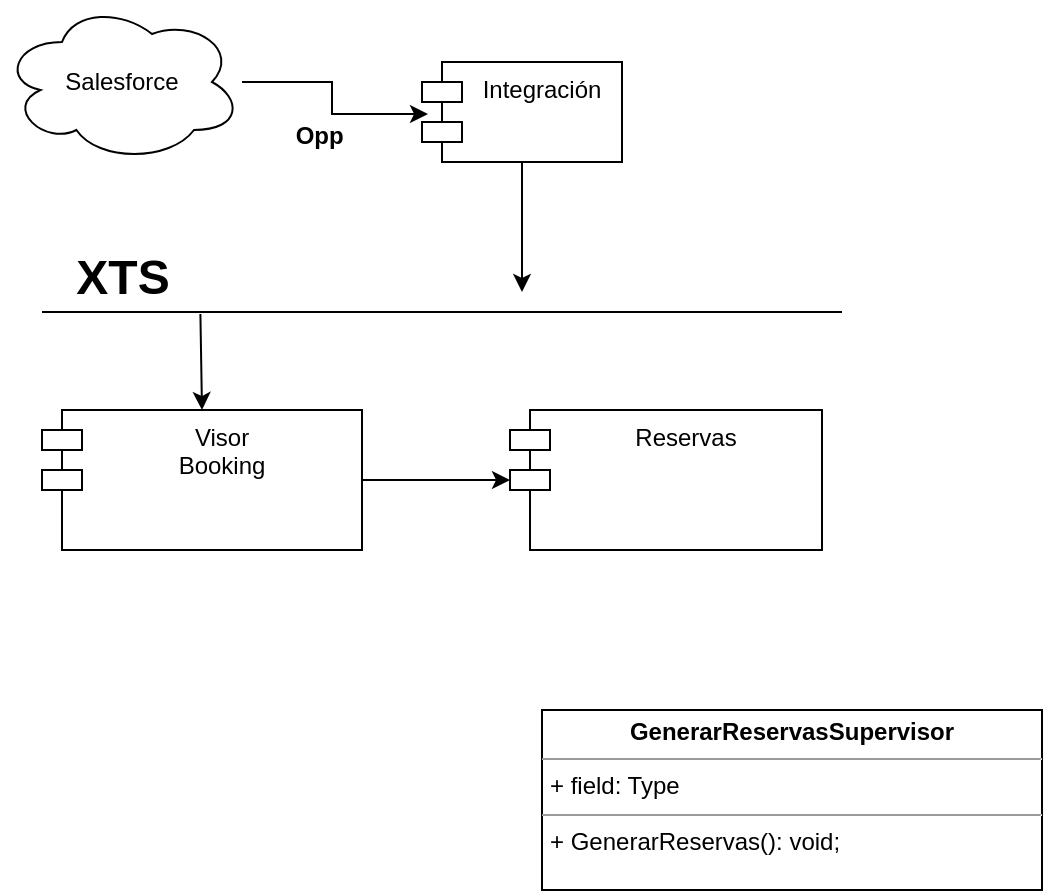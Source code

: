<mxfile version="23.0.2" type="device">
  <diagram name="Página-1" id="PYMxH9Rl1cGZMPKtF-ub">
    <mxGraphModel dx="1306" dy="854" grid="1" gridSize="10" guides="1" tooltips="1" connect="1" arrows="1" fold="1" page="1" pageScale="1" pageWidth="827" pageHeight="1169" math="0" shadow="0">
      <root>
        <mxCell id="0" />
        <mxCell id="1" parent="0" />
        <mxCell id="v7J90BLapNFsVzW8ZO-v-1" value="Salesforce" style="ellipse;shape=cloud;whiteSpace=wrap;html=1;" parent="1" vertex="1">
          <mxGeometry x="60" y="36" width="120" height="80" as="geometry" />
        </mxCell>
        <mxCell id="v7J90BLapNFsVzW8ZO-v-9" style="edgeStyle=orthogonalEdgeStyle;rounded=0;orthogonalLoop=1;jettySize=auto;html=1;" parent="1" source="v7J90BLapNFsVzW8ZO-v-2" edge="1">
          <mxGeometry relative="1" as="geometry">
            <mxPoint x="320" y="181" as="targetPoint" />
          </mxGeometry>
        </mxCell>
        <mxCell id="v7J90BLapNFsVzW8ZO-v-2" value="Integración" style="shape=module;align=left;spacingLeft=20;align=center;verticalAlign=top;whiteSpace=wrap;html=1;" parent="1" vertex="1">
          <mxGeometry x="270" y="66" width="100" height="50" as="geometry" />
        </mxCell>
        <mxCell id="v7J90BLapNFsVzW8ZO-v-4" style="edgeStyle=orthogonalEdgeStyle;rounded=0;orthogonalLoop=1;jettySize=auto;html=1;entryX=0.03;entryY=0.52;entryDx=0;entryDy=0;entryPerimeter=0;" parent="1" source="v7J90BLapNFsVzW8ZO-v-1" target="v7J90BLapNFsVzW8ZO-v-2" edge="1">
          <mxGeometry relative="1" as="geometry" />
        </mxCell>
        <mxCell id="v7J90BLapNFsVzW8ZO-v-5" value="Opp&amp;nbsp;" style="text;align=center;fontStyle=1;verticalAlign=middle;spacingLeft=3;spacingRight=3;strokeColor=none;rotatable=0;points=[[0,0.5],[1,0.5]];portConstraint=eastwest;html=1;" parent="1" vertex="1">
          <mxGeometry x="180" y="90" width="80" height="26" as="geometry" />
        </mxCell>
        <mxCell id="v7J90BLapNFsVzW8ZO-v-7" value="" style="line;strokeWidth=1;fillColor=none;align=left;verticalAlign=middle;spacingTop=-1;spacingLeft=3;spacingRight=3;rotatable=0;labelPosition=right;points=[];portConstraint=eastwest;strokeColor=inherit;" parent="1" vertex="1">
          <mxGeometry x="80" y="187" width="400" height="8" as="geometry" />
        </mxCell>
        <mxCell id="v7J90BLapNFsVzW8ZO-v-8" value="XTS" style="text;align=center;fontStyle=1;verticalAlign=middle;spacingLeft=3;spacingRight=3;strokeColor=none;rotatable=0;points=[[0,0.5],[1,0.5]];portConstraint=eastwest;html=1;fontSize=24;" parent="1" vertex="1">
          <mxGeometry x="80" y="161" width="80" height="26" as="geometry" />
        </mxCell>
        <mxCell id="v7J90BLapNFsVzW8ZO-v-10" value="Visor &lt;br&gt;Booking" style="shape=module;align=left;spacingLeft=20;align=center;verticalAlign=top;whiteSpace=wrap;html=1;" parent="1" vertex="1">
          <mxGeometry x="80" y="240" width="160" height="70" as="geometry" />
        </mxCell>
        <mxCell id="v7J90BLapNFsVzW8ZO-v-11" value="" style="endArrow=classic;html=1;rounded=0;exitX=0.198;exitY=0.625;exitDx=0;exitDy=0;exitPerimeter=0;entryX=0.5;entryY=0;entryDx=0;entryDy=0;" parent="1" source="v7J90BLapNFsVzW8ZO-v-7" target="v7J90BLapNFsVzW8ZO-v-10" edge="1">
          <mxGeometry width="50" height="50" relative="1" as="geometry">
            <mxPoint x="270" y="330" as="sourcePoint" />
            <mxPoint x="320" y="280" as="targetPoint" />
          </mxGeometry>
        </mxCell>
        <mxCell id="v7J90BLapNFsVzW8ZO-v-12" value="Reservas" style="shape=module;align=left;spacingLeft=20;align=center;verticalAlign=top;whiteSpace=wrap;html=1;" parent="1" vertex="1">
          <mxGeometry x="314" y="240" width="156" height="70" as="geometry" />
        </mxCell>
        <mxCell id="v7J90BLapNFsVzW8ZO-v-13" style="edgeStyle=orthogonalEdgeStyle;rounded=0;orthogonalLoop=1;jettySize=auto;html=1;entryX=0;entryY=0;entryDx=0;entryDy=35;entryPerimeter=0;" parent="1" source="v7J90BLapNFsVzW8ZO-v-10" target="v7J90BLapNFsVzW8ZO-v-12" edge="1">
          <mxGeometry relative="1" as="geometry" />
        </mxCell>
        <mxCell id="sygQfr_O5eZbzNL4AvN2-1" value="&lt;p style=&quot;margin:0px;margin-top:4px;text-align:center;&quot;&gt;&lt;b&gt;GenerarReservasSupervisor&lt;/b&gt;&lt;/p&gt;&lt;hr size=&quot;1&quot;&gt;&lt;p style=&quot;margin:0px;margin-left:4px;&quot;&gt;+ field: Type&lt;/p&gt;&lt;hr size=&quot;1&quot;&gt;&lt;p style=&quot;margin:0px;margin-left:4px;&quot;&gt;+ GenerarReservas(): void;&lt;/p&gt;" style="verticalAlign=top;align=left;overflow=fill;fontSize=12;fontFamily=Helvetica;html=1;whiteSpace=wrap;" vertex="1" parent="1">
          <mxGeometry x="330" y="390" width="250" height="90" as="geometry" />
        </mxCell>
      </root>
    </mxGraphModel>
  </diagram>
</mxfile>
